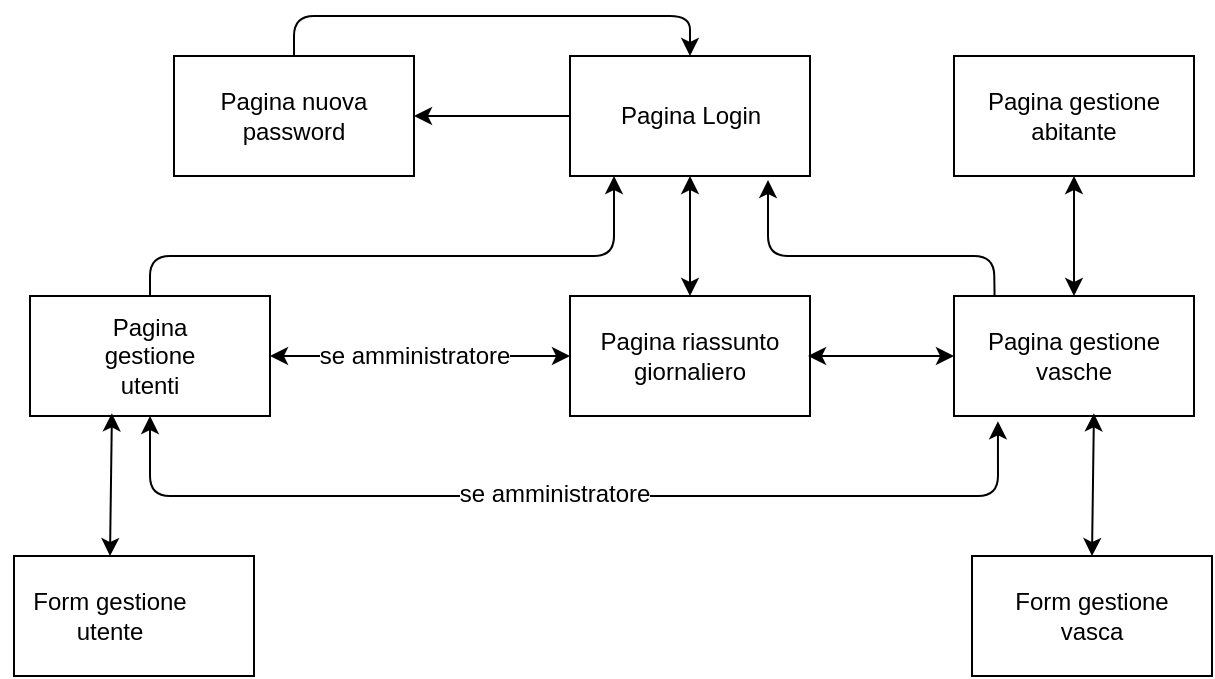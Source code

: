 <mxfile version="12.3.7" type="device" pages="1"><diagram id="o79_owxlse3bFnFnUokJ" name="Page-1"><mxGraphModel dx="768" dy="455" grid="1" gridSize="10" guides="1" tooltips="1" connect="1" arrows="1" fold="1" page="1" pageScale="1" pageWidth="827" pageHeight="1169" math="0" shadow="0"><root><mxCell id="0"/><mxCell id="1" parent="0"/><mxCell id="muLXmGrFv9f9w9SvdqWg-2" value="" style="rounded=0;whiteSpace=wrap;html=1;" parent="1" vertex="1"><mxGeometry x="338" y="250" width="120" height="60" as="geometry"/></mxCell><mxCell id="muLXmGrFv9f9w9SvdqWg-3" value="Pagina Login" style="text;html=1;strokeColor=none;fillColor=none;align=center;verticalAlign=middle;whiteSpace=wrap;rounded=0;" parent="1" vertex="1"><mxGeometry x="350" y="270" width="97" height="20" as="geometry"/></mxCell><mxCell id="muLXmGrFv9f9w9SvdqWg-4" value="" style="rounded=0;whiteSpace=wrap;html=1;" parent="1" vertex="1"><mxGeometry x="338" y="370" width="120" height="60" as="geometry"/></mxCell><mxCell id="muLXmGrFv9f9w9SvdqWg-5" value="Pagina riassunto giornaliero" style="text;html=1;strokeColor=none;fillColor=none;align=center;verticalAlign=middle;whiteSpace=wrap;rounded=0;" parent="1" vertex="1"><mxGeometry x="323" y="390" width="150" height="20" as="geometry"/></mxCell><mxCell id="muLXmGrFv9f9w9SvdqWg-7" value="" style="endArrow=classic;startArrow=classic;html=1;entryX=0.5;entryY=1;entryDx=0;entryDy=0;exitX=0.5;exitY=0;exitDx=0;exitDy=0;" parent="1" source="muLXmGrFv9f9w9SvdqWg-4" target="muLXmGrFv9f9w9SvdqWg-2" edge="1"><mxGeometry width="50" height="50" relative="1" as="geometry"><mxPoint x="328" y="550" as="sourcePoint"/><mxPoint x="378" y="500" as="targetPoint"/></mxGeometry></mxCell><mxCell id="muLXmGrFv9f9w9SvdqWg-8" value="" style="rounded=0;whiteSpace=wrap;html=1;" parent="1" vertex="1"><mxGeometry x="530" y="370" width="120" height="60" as="geometry"/></mxCell><mxCell id="muLXmGrFv9f9w9SvdqWg-9" value="Pagina gestione vasche" style="text;html=1;strokeColor=none;fillColor=none;align=center;verticalAlign=middle;whiteSpace=wrap;rounded=0;" parent="1" vertex="1"><mxGeometry x="539" y="390" width="102" height="20" as="geometry"/></mxCell><mxCell id="muLXmGrFv9f9w9SvdqWg-11" value="" style="endArrow=classic;startArrow=classic;html=1;entryX=0;entryY=0.5;entryDx=0;entryDy=0;" parent="1" target="muLXmGrFv9f9w9SvdqWg-8" edge="1"><mxGeometry width="50" height="50" relative="1" as="geometry"><mxPoint x="457" y="400" as="sourcePoint"/><mxPoint x="378" y="450" as="targetPoint"/></mxGeometry></mxCell><mxCell id="muLXmGrFv9f9w9SvdqWg-12" value="" style="rounded=0;whiteSpace=wrap;html=1;" parent="1" vertex="1"><mxGeometry x="68" y="370" width="120" height="60" as="geometry"/></mxCell><mxCell id="muLXmGrFv9f9w9SvdqWg-13" value="Pagina gestione utenti" style="text;html=1;strokeColor=none;fillColor=none;align=center;verticalAlign=middle;whiteSpace=wrap;rounded=0;" parent="1" vertex="1"><mxGeometry x="88" y="390" width="80" height="20" as="geometry"/></mxCell><mxCell id="muLXmGrFv9f9w9SvdqWg-15" value="" style="endArrow=classic;startArrow=classic;html=1;entryX=0.1;entryY=0.5;entryDx=0;entryDy=0;entryPerimeter=0;exitX=1;exitY=0.5;exitDx=0;exitDy=0;" parent="1" source="muLXmGrFv9f9w9SvdqWg-12" target="muLXmGrFv9f9w9SvdqWg-5" edge="1"><mxGeometry width="50" height="50" relative="1" as="geometry"><mxPoint x="68" y="500" as="sourcePoint"/><mxPoint x="118" y="450" as="targetPoint"/></mxGeometry></mxCell><mxCell id="XKaJwXwo3aK2NXW5i5pt-1" value="se amministratore" style="text;html=1;resizable=0;points=[];align=center;verticalAlign=middle;labelBackgroundColor=#ffffff;" parent="muLXmGrFv9f9w9SvdqWg-15" vertex="1" connectable="0"><mxGeometry x="-0.362" y="-3" relative="1" as="geometry"><mxPoint x="24" y="-3" as="offset"/></mxGeometry></mxCell><mxCell id="muLXmGrFv9f9w9SvdqWg-16" value="" style="endArrow=classic;html=1;exitX=0.5;exitY=0;exitDx=0;exitDy=0;" parent="1" source="muLXmGrFv9f9w9SvdqWg-12" edge="1"><mxGeometry width="50" height="50" relative="1" as="geometry"><mxPoint x="68" y="550" as="sourcePoint"/><mxPoint x="360" y="310" as="targetPoint"/><Array as="points"><mxPoint x="128" y="350"/><mxPoint x="360" y="350"/></Array></mxGeometry></mxCell><mxCell id="muLXmGrFv9f9w9SvdqWg-17" value="" style="endArrow=classic;html=1;exitX=0.169;exitY=-0.007;exitDx=0;exitDy=0;exitPerimeter=0;" parent="1" source="muLXmGrFv9f9w9SvdqWg-8" edge="1"><mxGeometry width="50" height="50" relative="1" as="geometry"><mxPoint x="68" y="550" as="sourcePoint"/><mxPoint x="437" y="312" as="targetPoint"/><Array as="points"><mxPoint x="550" y="350"/><mxPoint x="437" y="350"/></Array></mxGeometry></mxCell><mxCell id="muLXmGrFv9f9w9SvdqWg-19" value="" style="endArrow=classic;startArrow=classic;html=1;entryX=0.5;entryY=1;entryDx=0;entryDy=0;exitX=0.183;exitY=1.044;exitDx=0;exitDy=0;exitPerimeter=0;" parent="1" source="muLXmGrFv9f9w9SvdqWg-8" target="muLXmGrFv9f9w9SvdqWg-12" edge="1"><mxGeometry width="50" height="50" relative="1" as="geometry"><mxPoint x="548" y="580" as="sourcePoint"/><mxPoint x="118" y="520" as="targetPoint"/><Array as="points"><mxPoint x="552" y="470"/><mxPoint x="128" y="470"/></Array></mxGeometry></mxCell><mxCell id="XKaJwXwo3aK2NXW5i5pt-2" value="se amministratore" style="text;html=1;resizable=0;points=[];align=center;verticalAlign=middle;labelBackgroundColor=#ffffff;" parent="muLXmGrFv9f9w9SvdqWg-19" vertex="1" connectable="0"><mxGeometry x="0.035" y="-1" relative="1" as="geometry"><mxPoint as="offset"/></mxGeometry></mxCell><mxCell id="JDIOAwcoQILosD0Z2DCn-3" value="" style="rounded=0;whiteSpace=wrap;html=1;" parent="1" vertex="1"><mxGeometry x="140" y="250" width="120" height="60" as="geometry"/></mxCell><mxCell id="JDIOAwcoQILosD0Z2DCn-4" value="Pagina nuova password" style="text;html=1;strokeColor=none;fillColor=none;align=center;verticalAlign=middle;whiteSpace=wrap;rounded=0;" parent="1" vertex="1"><mxGeometry x="155" y="270" width="90" height="20" as="geometry"/></mxCell><mxCell id="JDIOAwcoQILosD0Z2DCn-5" value="" style="endArrow=classic;html=1;entryX=1;entryY=0.5;entryDx=0;entryDy=0;exitX=0;exitY=0.5;exitDx=0;exitDy=0;" parent="1" source="muLXmGrFv9f9w9SvdqWg-2" target="JDIOAwcoQILosD0Z2DCn-3" edge="1"><mxGeometry width="50" height="50" relative="1" as="geometry"><mxPoint x="330" y="280" as="sourcePoint"/><mxPoint x="500" y="280" as="targetPoint"/><Array as="points"/></mxGeometry></mxCell><mxCell id="JDIOAwcoQILosD0Z2DCn-9" value="" style="endArrow=classic;html=1;exitX=0.5;exitY=0;exitDx=0;exitDy=0;entryX=0.5;entryY=0;entryDx=0;entryDy=0;" parent="1" source="JDIOAwcoQILosD0Z2DCn-3" target="muLXmGrFv9f9w9SvdqWg-2" edge="1"><mxGeometry width="50" height="50" relative="1" as="geometry"><mxPoint x="484.5" y="190" as="sourcePoint"/><mxPoint x="641.5" y="190" as="targetPoint"/><Array as="points"><mxPoint x="200" y="230"/><mxPoint x="398" y="230"/></Array></mxGeometry></mxCell><mxCell id="JDIOAwcoQILosD0Z2DCn-12" value="" style="rounded=0;whiteSpace=wrap;html=1;" parent="1" vertex="1"><mxGeometry x="530" y="250" width="120" height="60" as="geometry"/></mxCell><mxCell id="JDIOAwcoQILosD0Z2DCn-13" value="Pagina gestione abitante" style="text;html=1;strokeColor=none;fillColor=none;align=center;verticalAlign=middle;whiteSpace=wrap;rounded=0;" parent="1" vertex="1"><mxGeometry x="535" y="270" width="110" height="20" as="geometry"/></mxCell><mxCell id="JDIOAwcoQILosD0Z2DCn-14" value="" style="endArrow=classic;startArrow=classic;html=1;entryX=0.5;entryY=1;entryDx=0;entryDy=0;" parent="1" edge="1"><mxGeometry width="50" height="50" relative="1" as="geometry"><mxPoint x="590" y="370" as="sourcePoint"/><mxPoint x="590" y="310" as="targetPoint"/></mxGeometry></mxCell><mxCell id="ux898-4VjtQI5QgnMsGh-1" value="" style="rounded=0;whiteSpace=wrap;html=1;" vertex="1" parent="1"><mxGeometry x="539" y="500" width="120" height="60" as="geometry"/></mxCell><mxCell id="ux898-4VjtQI5QgnMsGh-2" value="Form gestione vasca" style="text;html=1;strokeColor=none;fillColor=none;align=center;verticalAlign=middle;whiteSpace=wrap;rounded=0;" vertex="1" parent="1"><mxGeometry x="544" y="520" width="110" height="20" as="geometry"/></mxCell><mxCell id="ux898-4VjtQI5QgnMsGh-3" value="" style="endArrow=classic;startArrow=classic;html=1;exitX=0.583;exitY=0.978;exitDx=0;exitDy=0;exitPerimeter=0;" edge="1" parent="1" source="muLXmGrFv9f9w9SvdqWg-8"><mxGeometry width="50" height="50" relative="1" as="geometry"><mxPoint x="599" y="620" as="sourcePoint"/><mxPoint x="599" y="500" as="targetPoint"/></mxGeometry></mxCell><mxCell id="ux898-4VjtQI5QgnMsGh-4" value="" style="rounded=0;whiteSpace=wrap;html=1;" vertex="1" parent="1"><mxGeometry x="60" y="500" width="120" height="60" as="geometry"/></mxCell><mxCell id="ux898-4VjtQI5QgnMsGh-5" value="Form gestione utente" style="text;html=1;strokeColor=none;fillColor=none;align=center;verticalAlign=middle;whiteSpace=wrap;rounded=0;" vertex="1" parent="1"><mxGeometry x="53" y="520" width="110" height="20" as="geometry"/></mxCell><mxCell id="ux898-4VjtQI5QgnMsGh-6" value="" style="endArrow=classic;startArrow=classic;html=1;exitX=0.583;exitY=0.978;exitDx=0;exitDy=0;exitPerimeter=0;" edge="1" parent="1"><mxGeometry width="50" height="50" relative="1" as="geometry"><mxPoint x="108.96" y="428.68" as="sourcePoint"/><mxPoint x="108" y="500" as="targetPoint"/></mxGeometry></mxCell></root></mxGraphModel></diagram></mxfile>